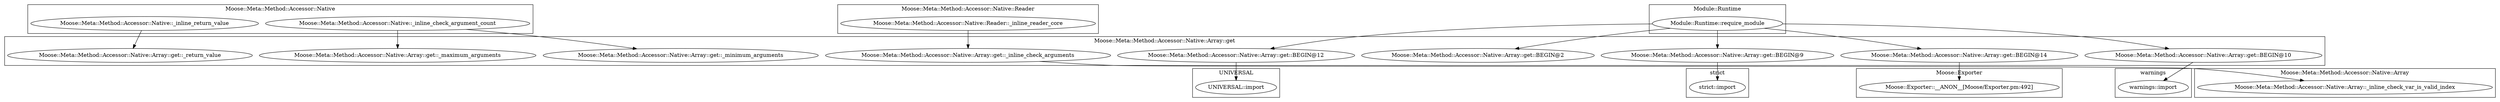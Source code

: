 digraph {
graph [overlap=false]
subgraph cluster_Moose_Meta_Method_Accessor_Native {
	label="Moose::Meta::Method::Accessor::Native";
	"Moose::Meta::Method::Accessor::Native::_inline_check_argument_count";
	"Moose::Meta::Method::Accessor::Native::_inline_return_value";
}
subgraph cluster_Moose_Meta_Method_Accessor_Native_Array {
	label="Moose::Meta::Method::Accessor::Native::Array";
	"Moose::Meta::Method::Accessor::Native::Array::_inline_check_var_is_valid_index";
}
subgraph cluster_UNIVERSAL {
	label="UNIVERSAL";
	"UNIVERSAL::import";
}
subgraph cluster_Moose_Meta_Method_Accessor_Native_Array_get {
	label="Moose::Meta::Method::Accessor::Native::Array::get";
	"Moose::Meta::Method::Accessor::Native::Array::get::_maximum_arguments";
	"Moose::Meta::Method::Accessor::Native::Array::get::BEGIN@12";
	"Moose::Meta::Method::Accessor::Native::Array::get::_return_value";
	"Moose::Meta::Method::Accessor::Native::Array::get::BEGIN@9";
	"Moose::Meta::Method::Accessor::Native::Array::get::_minimum_arguments";
	"Moose::Meta::Method::Accessor::Native::Array::get::BEGIN@14";
	"Moose::Meta::Method::Accessor::Native::Array::get::BEGIN@10";
	"Moose::Meta::Method::Accessor::Native::Array::get::_inline_check_arguments";
	"Moose::Meta::Method::Accessor::Native::Array::get::BEGIN@2";
}
subgraph cluster_warnings {
	label="warnings";
	"warnings::import";
}
subgraph cluster_Moose_Meta_Method_Accessor_Native_Reader {
	label="Moose::Meta::Method::Accessor::Native::Reader";
	"Moose::Meta::Method::Accessor::Native::Reader::_inline_reader_core";
}
subgraph cluster_Module_Runtime {
	label="Module::Runtime";
	"Module::Runtime::require_module";
}
subgraph cluster_Moose_Exporter {
	label="Moose::Exporter";
	"Moose::Exporter::__ANON__[Moose/Exporter.pm:492]";
}
subgraph cluster_strict {
	label="strict";
	"strict::import";
}
"Module::Runtime::require_module" -> "Moose::Meta::Method::Accessor::Native::Array::get::BEGIN@2";
"Moose::Meta::Method::Accessor::Native::Reader::_inline_reader_core" -> "Moose::Meta::Method::Accessor::Native::Array::get::_inline_check_arguments";
"Moose::Meta::Method::Accessor::Native::Array::get::BEGIN@12" -> "UNIVERSAL::import";
"Moose::Meta::Method::Accessor::Native::Array::get::BEGIN@9" -> "strict::import";
"Moose::Meta::Method::Accessor::Native::_inline_check_argument_count" -> "Moose::Meta::Method::Accessor::Native::Array::get::_minimum_arguments";
"Moose::Meta::Method::Accessor::Native::Array::get::BEGIN@14" -> "Moose::Exporter::__ANON__[Moose/Exporter.pm:492]";
"Module::Runtime::require_module" -> "Moose::Meta::Method::Accessor::Native::Array::get::BEGIN@10";
"Module::Runtime::require_module" -> "Moose::Meta::Method::Accessor::Native::Array::get::BEGIN@14";
"Moose::Meta::Method::Accessor::Native::Array::get::BEGIN@10" -> "warnings::import";
"Moose::Meta::Method::Accessor::Native::_inline_return_value" -> "Moose::Meta::Method::Accessor::Native::Array::get::_return_value";
"Moose::Meta::Method::Accessor::Native::Array::get::_inline_check_arguments" -> "Moose::Meta::Method::Accessor::Native::Array::_inline_check_var_is_valid_index";
"Module::Runtime::require_module" -> "Moose::Meta::Method::Accessor::Native::Array::get::BEGIN@12";
"Moose::Meta::Method::Accessor::Native::_inline_check_argument_count" -> "Moose::Meta::Method::Accessor::Native::Array::get::_maximum_arguments";
"Module::Runtime::require_module" -> "Moose::Meta::Method::Accessor::Native::Array::get::BEGIN@9";
}
